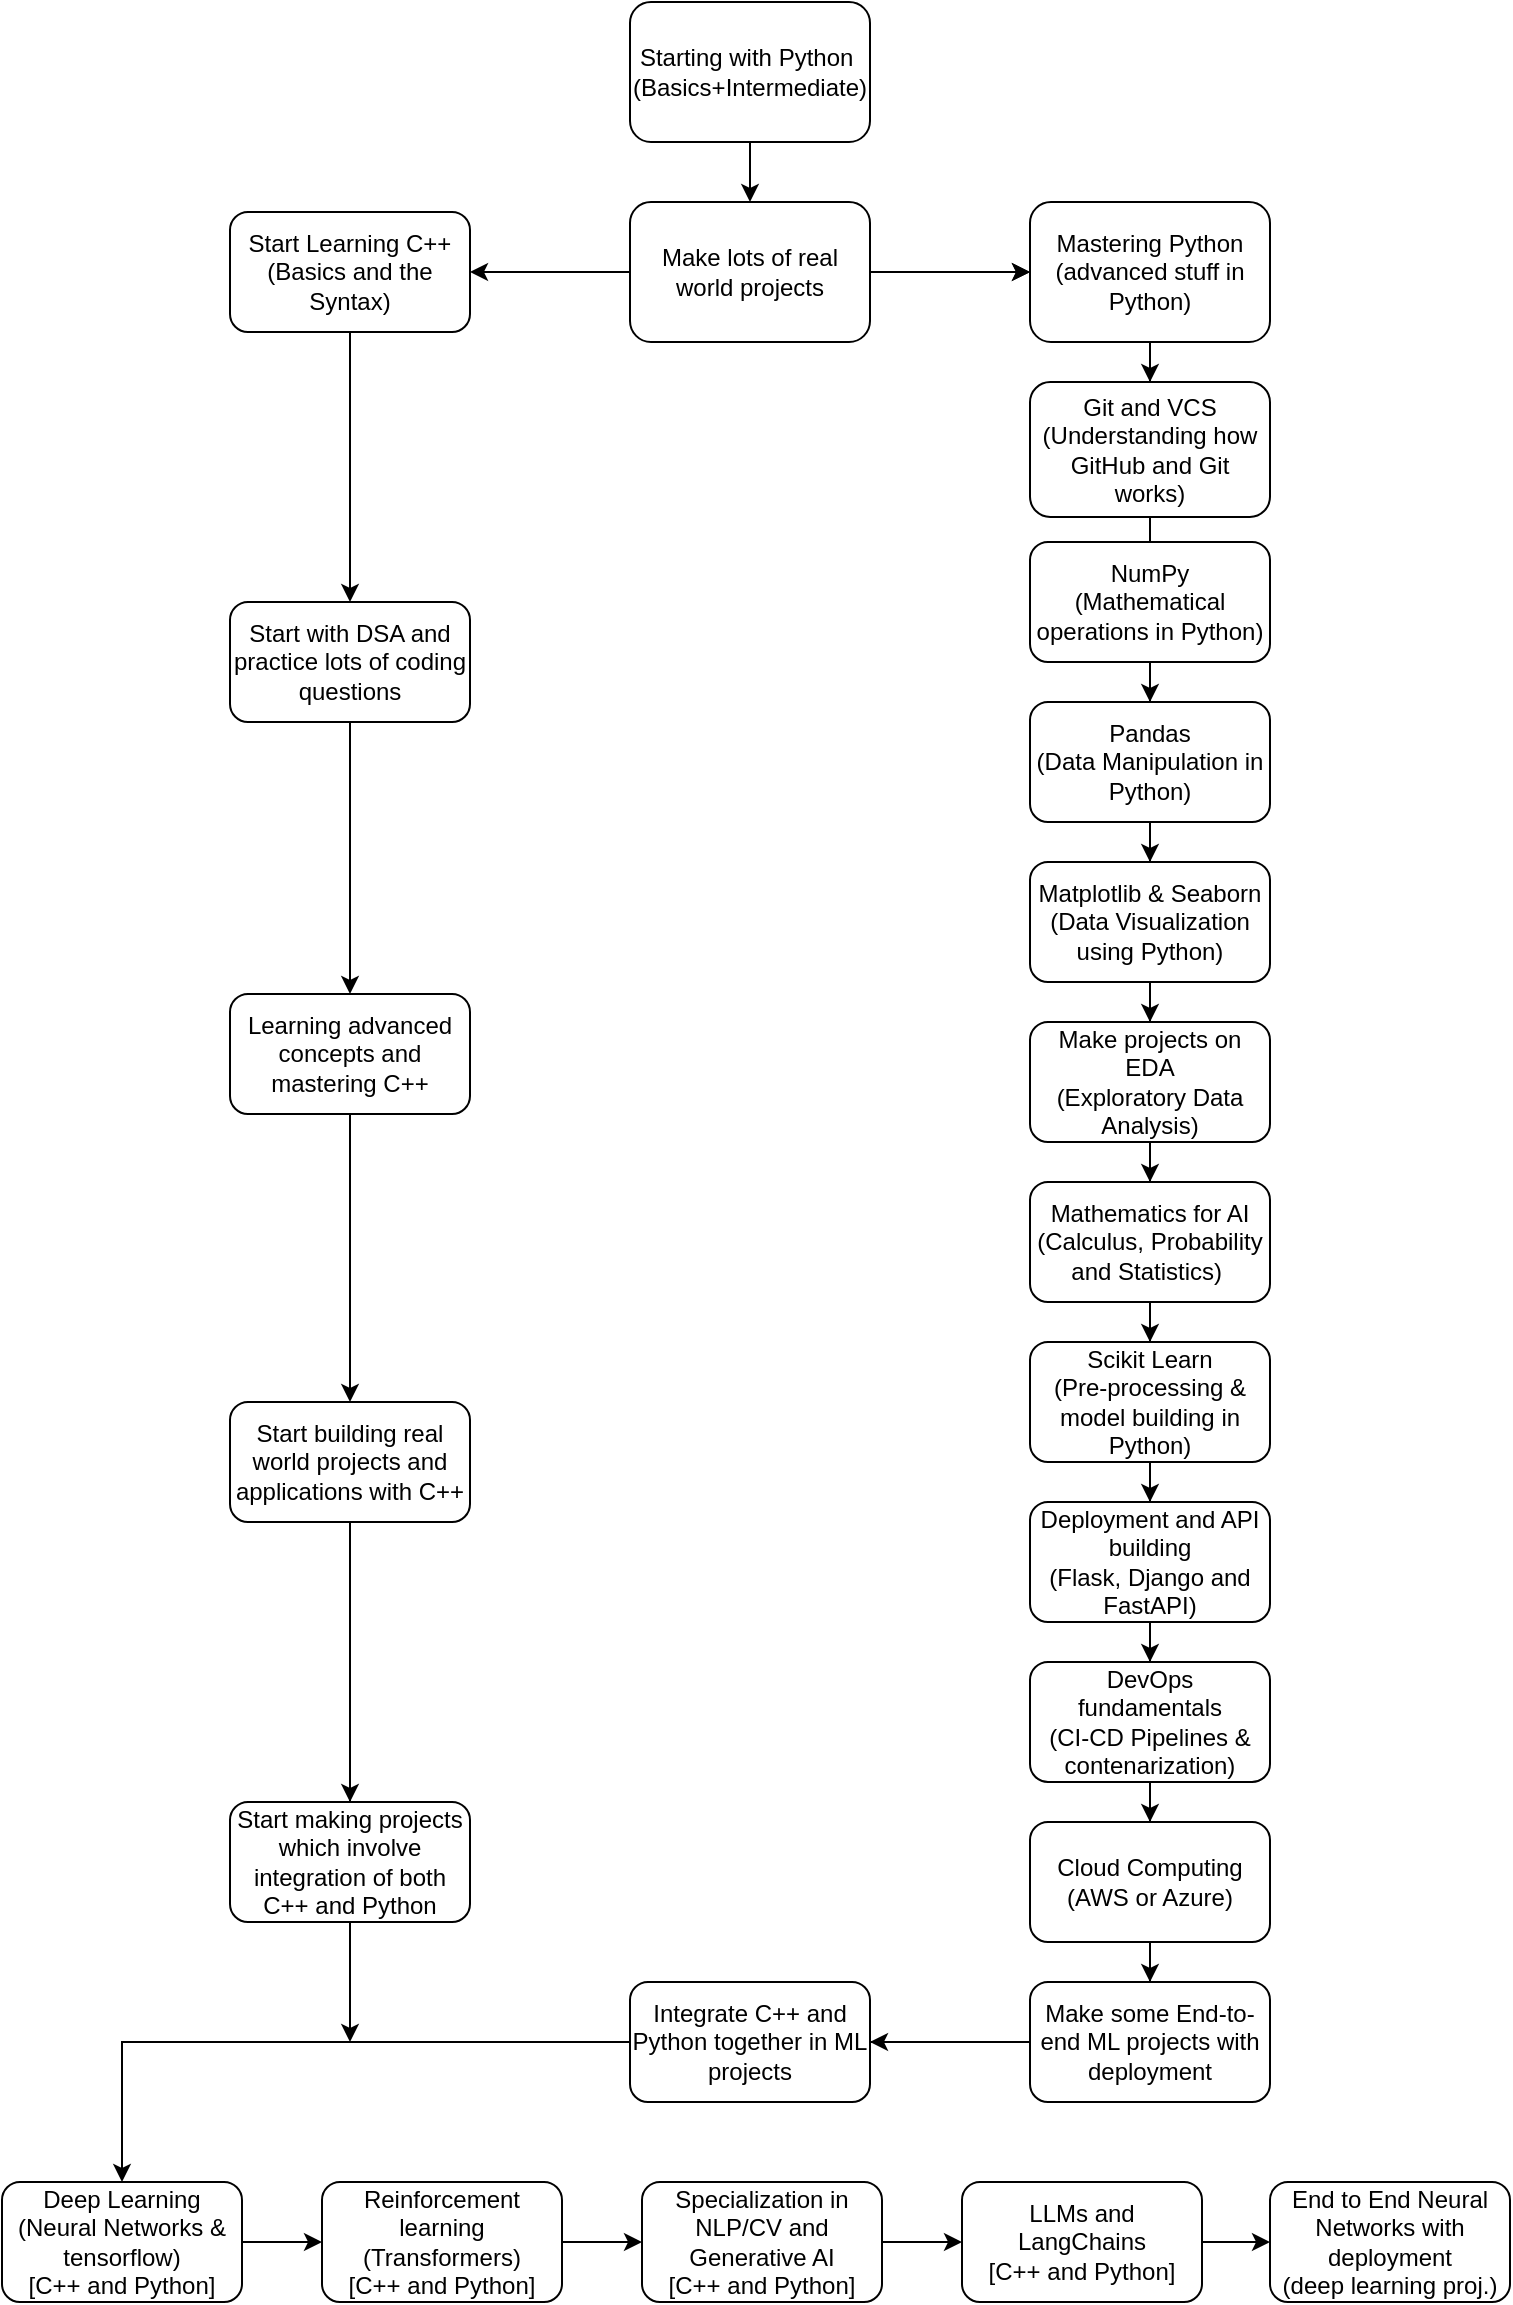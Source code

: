 <mxfile version="24.4.13" type="github">
  <diagram id="C5RBs43oDa-KdzZeNtuy" name="Page-1">
    <mxGraphModel dx="1400" dy="1981" grid="1" gridSize="10" guides="1" tooltips="1" connect="1" arrows="1" fold="1" page="1" pageScale="1" pageWidth="827" pageHeight="1169" math="0" shadow="0">
      <root>
        <mxCell id="WIyWlLk6GJQsqaUBKTNV-0" />
        <mxCell id="WIyWlLk6GJQsqaUBKTNV-1" parent="WIyWlLk6GJQsqaUBKTNV-0" />
        <mxCell id="CROpD37Ia6d6KTrLA4-Q-1" value="" style="edgeStyle=orthogonalEdgeStyle;rounded=0;orthogonalLoop=1;jettySize=auto;html=1;" parent="WIyWlLk6GJQsqaUBKTNV-1" source="WIyWlLk6GJQsqaUBKTNV-3" target="CROpD37Ia6d6KTrLA4-Q-0" edge="1">
          <mxGeometry relative="1" as="geometry" />
        </mxCell>
        <mxCell id="WIyWlLk6GJQsqaUBKTNV-3" value="Starting with Python&amp;nbsp;&lt;div&gt;&lt;span style=&quot;background-color: initial;&quot;&gt;(Basics+Intermediate)&lt;/span&gt;&lt;/div&gt;" style="rounded=1;whiteSpace=wrap;html=1;fontSize=12;glass=0;strokeWidth=1;shadow=0;" parent="WIyWlLk6GJQsqaUBKTNV-1" vertex="1">
          <mxGeometry x="354" y="-1140" width="120" height="70" as="geometry" />
        </mxCell>
        <mxCell id="CROpD37Ia6d6KTrLA4-Q-3" value="" style="edgeStyle=orthogonalEdgeStyle;rounded=0;orthogonalLoop=1;jettySize=auto;html=1;" parent="WIyWlLk6GJQsqaUBKTNV-1" source="CROpD37Ia6d6KTrLA4-Q-0" target="CROpD37Ia6d6KTrLA4-Q-2" edge="1">
          <mxGeometry relative="1" as="geometry" />
        </mxCell>
        <mxCell id="2RR2EaBtV1_Fj2jo5g-o-1" value="" style="edgeStyle=orthogonalEdgeStyle;rounded=0;orthogonalLoop=1;jettySize=auto;html=1;" edge="1" parent="WIyWlLk6GJQsqaUBKTNV-1" source="CROpD37Ia6d6KTrLA4-Q-0">
          <mxGeometry relative="1" as="geometry">
            <mxPoint x="554" y="-1005" as="targetPoint" />
          </mxGeometry>
        </mxCell>
        <mxCell id="2RR2EaBtV1_Fj2jo5g-o-3" value="" style="edgeStyle=orthogonalEdgeStyle;rounded=0;orthogonalLoop=1;jettySize=auto;html=1;" edge="1" parent="WIyWlLk6GJQsqaUBKTNV-1" source="CROpD37Ia6d6KTrLA4-Q-0" target="2RR2EaBtV1_Fj2jo5g-o-2">
          <mxGeometry relative="1" as="geometry" />
        </mxCell>
        <mxCell id="CROpD37Ia6d6KTrLA4-Q-0" value="Make lots of real world projects" style="whiteSpace=wrap;html=1;rounded=1;glass=0;strokeWidth=1;shadow=0;" parent="WIyWlLk6GJQsqaUBKTNV-1" vertex="1">
          <mxGeometry x="354" y="-1040" width="120" height="70" as="geometry" />
        </mxCell>
        <mxCell id="CROpD37Ia6d6KTrLA4-Q-5" value="" style="edgeStyle=orthogonalEdgeStyle;rounded=0;orthogonalLoop=1;jettySize=auto;html=1;" parent="WIyWlLk6GJQsqaUBKTNV-1" source="CROpD37Ia6d6KTrLA4-Q-2" target="CROpD37Ia6d6KTrLA4-Q-4" edge="1">
          <mxGeometry relative="1" as="geometry" />
        </mxCell>
        <mxCell id="CROpD37Ia6d6KTrLA4-Q-2" value="Mastering Python&lt;div&gt;(advanced stuff in Python)&lt;/div&gt;" style="whiteSpace=wrap;html=1;rounded=1;glass=0;strokeWidth=1;shadow=0;" parent="WIyWlLk6GJQsqaUBKTNV-1" vertex="1">
          <mxGeometry x="554" y="-1040" width="120" height="70" as="geometry" />
        </mxCell>
        <mxCell id="2RR2EaBtV1_Fj2jo5g-o-11" value="" style="edgeStyle=orthogonalEdgeStyle;rounded=0;orthogonalLoop=1;jettySize=auto;html=1;startSize=3;" edge="1" parent="WIyWlLk6GJQsqaUBKTNV-1" source="CROpD37Ia6d6KTrLA4-Q-4">
          <mxGeometry relative="1" as="geometry">
            <mxPoint x="614" y="-850" as="targetPoint" />
          </mxGeometry>
        </mxCell>
        <mxCell id="CROpD37Ia6d6KTrLA4-Q-4" value="Git and VCS&lt;div&gt;(Understanding how GitHub and Git works)&lt;/div&gt;" style="whiteSpace=wrap;html=1;rounded=1;glass=0;strokeWidth=1;shadow=0;" parent="WIyWlLk6GJQsqaUBKTNV-1" vertex="1">
          <mxGeometry x="554" y="-950" width="120" height="67.5" as="geometry" />
        </mxCell>
        <mxCell id="CROpD37Ia6d6KTrLA4-Q-11" value="" style="edgeStyle=orthogonalEdgeStyle;rounded=0;orthogonalLoop=1;jettySize=auto;html=1;" parent="WIyWlLk6GJQsqaUBKTNV-1" source="CROpD37Ia6d6KTrLA4-Q-8" target="CROpD37Ia6d6KTrLA4-Q-10" edge="1">
          <mxGeometry relative="1" as="geometry" />
        </mxCell>
        <mxCell id="CROpD37Ia6d6KTrLA4-Q-8" value="NumPy&lt;div&gt;(Mathematical operations in Python)&lt;/div&gt;" style="whiteSpace=wrap;html=1;rounded=1;glass=0;strokeWidth=1;shadow=0;" parent="WIyWlLk6GJQsqaUBKTNV-1" vertex="1">
          <mxGeometry x="554" y="-870" width="120" height="60" as="geometry" />
        </mxCell>
        <mxCell id="CROpD37Ia6d6KTrLA4-Q-13" value="" style="edgeStyle=orthogonalEdgeStyle;rounded=0;orthogonalLoop=1;jettySize=auto;html=1;" parent="WIyWlLk6GJQsqaUBKTNV-1" source="CROpD37Ia6d6KTrLA4-Q-10" target="CROpD37Ia6d6KTrLA4-Q-12" edge="1">
          <mxGeometry relative="1" as="geometry" />
        </mxCell>
        <mxCell id="CROpD37Ia6d6KTrLA4-Q-10" value="Pandas&lt;div&gt;(Data Manipulation in Python)&lt;/div&gt;" style="whiteSpace=wrap;html=1;rounded=1;glass=0;strokeWidth=1;shadow=0;" parent="WIyWlLk6GJQsqaUBKTNV-1" vertex="1">
          <mxGeometry x="554" y="-790" width="120" height="60" as="geometry" />
        </mxCell>
        <mxCell id="CROpD37Ia6d6KTrLA4-Q-15" value="" style="edgeStyle=orthogonalEdgeStyle;rounded=0;orthogonalLoop=1;jettySize=auto;html=1;" parent="WIyWlLk6GJQsqaUBKTNV-1" source="CROpD37Ia6d6KTrLA4-Q-12" target="CROpD37Ia6d6KTrLA4-Q-14" edge="1">
          <mxGeometry relative="1" as="geometry" />
        </mxCell>
        <mxCell id="CROpD37Ia6d6KTrLA4-Q-12" value="Matplotlib &amp;amp; Seaborn&lt;div&gt;(Data Visualization using Python)&lt;/div&gt;" style="whiteSpace=wrap;html=1;rounded=1;glass=0;strokeWidth=1;shadow=0;" parent="WIyWlLk6GJQsqaUBKTNV-1" vertex="1">
          <mxGeometry x="554" y="-710" width="120" height="60" as="geometry" />
        </mxCell>
        <mxCell id="CROpD37Ia6d6KTrLA4-Q-17" value="" style="edgeStyle=orthogonalEdgeStyle;rounded=0;orthogonalLoop=1;jettySize=auto;html=1;" parent="WIyWlLk6GJQsqaUBKTNV-1" source="CROpD37Ia6d6KTrLA4-Q-14" target="CROpD37Ia6d6KTrLA4-Q-16" edge="1">
          <mxGeometry relative="1" as="geometry" />
        </mxCell>
        <mxCell id="CROpD37Ia6d6KTrLA4-Q-14" value="Make projects on EDA&lt;div&gt;(Exploratory Data Analysis)&lt;/div&gt;" style="whiteSpace=wrap;html=1;rounded=1;glass=0;strokeWidth=1;shadow=0;" parent="WIyWlLk6GJQsqaUBKTNV-1" vertex="1">
          <mxGeometry x="554" y="-630" width="120" height="60" as="geometry" />
        </mxCell>
        <mxCell id="CROpD37Ia6d6KTrLA4-Q-19" value="" style="edgeStyle=orthogonalEdgeStyle;rounded=0;orthogonalLoop=1;jettySize=auto;html=1;" parent="WIyWlLk6GJQsqaUBKTNV-1" source="CROpD37Ia6d6KTrLA4-Q-16" target="CROpD37Ia6d6KTrLA4-Q-18" edge="1">
          <mxGeometry relative="1" as="geometry" />
        </mxCell>
        <mxCell id="CROpD37Ia6d6KTrLA4-Q-16" value="Mathematics for AI&lt;div&gt;(Calculus, Probability and Statistics)&amp;nbsp;&lt;/div&gt;" style="whiteSpace=wrap;html=1;rounded=1;glass=0;strokeWidth=1;shadow=0;" parent="WIyWlLk6GJQsqaUBKTNV-1" vertex="1">
          <mxGeometry x="554" y="-550" width="120" height="60" as="geometry" />
        </mxCell>
        <mxCell id="CROpD37Ia6d6KTrLA4-Q-21" value="" style="edgeStyle=orthogonalEdgeStyle;rounded=0;orthogonalLoop=1;jettySize=auto;html=1;" parent="WIyWlLk6GJQsqaUBKTNV-1" source="CROpD37Ia6d6KTrLA4-Q-18" target="CROpD37Ia6d6KTrLA4-Q-20" edge="1">
          <mxGeometry relative="1" as="geometry" />
        </mxCell>
        <mxCell id="CROpD37Ia6d6KTrLA4-Q-18" value="Scikit Learn&lt;div&gt;(Pre-processing &amp;amp; model building in Python)&lt;/div&gt;" style="whiteSpace=wrap;html=1;rounded=1;glass=0;strokeWidth=1;shadow=0;" parent="WIyWlLk6GJQsqaUBKTNV-1" vertex="1">
          <mxGeometry x="554" y="-470" width="120" height="60" as="geometry" />
        </mxCell>
        <mxCell id="CROpD37Ia6d6KTrLA4-Q-23" value="" style="edgeStyle=orthogonalEdgeStyle;rounded=0;orthogonalLoop=1;jettySize=auto;html=1;" parent="WIyWlLk6GJQsqaUBKTNV-1" source="CROpD37Ia6d6KTrLA4-Q-20" target="CROpD37Ia6d6KTrLA4-Q-22" edge="1">
          <mxGeometry relative="1" as="geometry" />
        </mxCell>
        <mxCell id="CROpD37Ia6d6KTrLA4-Q-20" value="Deployment and API building&lt;div&gt;(Flask, Django and FastAPI)&lt;/div&gt;" style="whiteSpace=wrap;html=1;rounded=1;glass=0;strokeWidth=1;shadow=0;" parent="WIyWlLk6GJQsqaUBKTNV-1" vertex="1">
          <mxGeometry x="554" y="-390" width="120" height="60" as="geometry" />
        </mxCell>
        <mxCell id="CROpD37Ia6d6KTrLA4-Q-25" value="" style="edgeStyle=orthogonalEdgeStyle;rounded=0;orthogonalLoop=1;jettySize=auto;html=1;" parent="WIyWlLk6GJQsqaUBKTNV-1" source="CROpD37Ia6d6KTrLA4-Q-22" target="CROpD37Ia6d6KTrLA4-Q-24" edge="1">
          <mxGeometry relative="1" as="geometry" />
        </mxCell>
        <mxCell id="CROpD37Ia6d6KTrLA4-Q-22" value="DevOps fundamentals&lt;div&gt;(CI-CD Pipelines &amp;amp; contenarization)&lt;/div&gt;" style="whiteSpace=wrap;html=1;rounded=1;glass=0;strokeWidth=1;shadow=0;" parent="WIyWlLk6GJQsqaUBKTNV-1" vertex="1">
          <mxGeometry x="554" y="-310" width="120" height="60" as="geometry" />
        </mxCell>
        <mxCell id="CROpD37Ia6d6KTrLA4-Q-27" value="" style="edgeStyle=orthogonalEdgeStyle;rounded=0;orthogonalLoop=1;jettySize=auto;html=1;" parent="WIyWlLk6GJQsqaUBKTNV-1" source="CROpD37Ia6d6KTrLA4-Q-24" target="CROpD37Ia6d6KTrLA4-Q-26" edge="1">
          <mxGeometry relative="1" as="geometry" />
        </mxCell>
        <mxCell id="CROpD37Ia6d6KTrLA4-Q-24" value="Cloud Computing&lt;div&gt;(AWS or Azure)&lt;/div&gt;" style="whiteSpace=wrap;html=1;rounded=1;glass=0;strokeWidth=1;shadow=0;" parent="WIyWlLk6GJQsqaUBKTNV-1" vertex="1">
          <mxGeometry x="554" y="-230" width="120" height="60" as="geometry" />
        </mxCell>
        <mxCell id="CROpD37Ia6d6KTrLA4-Q-29" value="" style="edgeStyle=orthogonalEdgeStyle;rounded=0;orthogonalLoop=1;jettySize=auto;html=1;" parent="WIyWlLk6GJQsqaUBKTNV-1" source="CROpD37Ia6d6KTrLA4-Q-26" target="CROpD37Ia6d6KTrLA4-Q-28" edge="1">
          <mxGeometry relative="1" as="geometry" />
        </mxCell>
        <mxCell id="2RR2EaBtV1_Fj2jo5g-o-13" value="" style="edgeStyle=orthogonalEdgeStyle;rounded=0;orthogonalLoop=1;jettySize=auto;html=1;" edge="1" parent="WIyWlLk6GJQsqaUBKTNV-1" source="CROpD37Ia6d6KTrLA4-Q-26" target="2RR2EaBtV1_Fj2jo5g-o-12">
          <mxGeometry relative="1" as="geometry" />
        </mxCell>
        <mxCell id="CROpD37Ia6d6KTrLA4-Q-26" value="Make some End-to-end ML projects with deployment" style="whiteSpace=wrap;html=1;rounded=1;glass=0;strokeWidth=1;shadow=0;" parent="WIyWlLk6GJQsqaUBKTNV-1" vertex="1">
          <mxGeometry x="554" y="-150" width="120" height="60" as="geometry" />
        </mxCell>
        <mxCell id="CROpD37Ia6d6KTrLA4-Q-31" value="" style="edgeStyle=orthogonalEdgeStyle;rounded=0;orthogonalLoop=1;jettySize=auto;html=1;" parent="WIyWlLk6GJQsqaUBKTNV-1" source="CROpD37Ia6d6KTrLA4-Q-28" target="CROpD37Ia6d6KTrLA4-Q-30" edge="1">
          <mxGeometry relative="1" as="geometry" />
        </mxCell>
        <mxCell id="CROpD37Ia6d6KTrLA4-Q-28" value="Deep Learning&lt;div&gt;(Neural Networks &amp;amp; tensorflow)&lt;/div&gt;&lt;div&gt;[C++ and Python]&lt;/div&gt;" style="whiteSpace=wrap;html=1;rounded=1;glass=0;strokeWidth=1;shadow=0;" parent="WIyWlLk6GJQsqaUBKTNV-1" vertex="1">
          <mxGeometry x="40" y="-50" width="120" height="60" as="geometry" />
        </mxCell>
        <mxCell id="CROpD37Ia6d6KTrLA4-Q-33" value="" style="edgeStyle=orthogonalEdgeStyle;rounded=0;orthogonalLoop=1;jettySize=auto;html=1;" parent="WIyWlLk6GJQsqaUBKTNV-1" source="CROpD37Ia6d6KTrLA4-Q-30" target="CROpD37Ia6d6KTrLA4-Q-32" edge="1">
          <mxGeometry relative="1" as="geometry" />
        </mxCell>
        <mxCell id="CROpD37Ia6d6KTrLA4-Q-30" value="Reinforcement learning&lt;div&gt;(Transformers)&lt;/div&gt;&lt;div&gt;[C++ and Python]&lt;br&gt;&lt;/div&gt;" style="whiteSpace=wrap;html=1;rounded=1;glass=0;strokeWidth=1;shadow=0;" parent="WIyWlLk6GJQsqaUBKTNV-1" vertex="1">
          <mxGeometry x="200" y="-50" width="120" height="60" as="geometry" />
        </mxCell>
        <mxCell id="CROpD37Ia6d6KTrLA4-Q-35" value="" style="edgeStyle=orthogonalEdgeStyle;rounded=0;orthogonalLoop=1;jettySize=auto;html=1;" parent="WIyWlLk6GJQsqaUBKTNV-1" source="CROpD37Ia6d6KTrLA4-Q-32" target="CROpD37Ia6d6KTrLA4-Q-34" edge="1">
          <mxGeometry relative="1" as="geometry" />
        </mxCell>
        <mxCell id="CROpD37Ia6d6KTrLA4-Q-32" value="Specialization in NLP/CV and Generative AI&lt;div&gt;[C++ and Python]&lt;br&gt;&lt;/div&gt;" style="whiteSpace=wrap;html=1;rounded=1;glass=0;strokeWidth=1;shadow=0;" parent="WIyWlLk6GJQsqaUBKTNV-1" vertex="1">
          <mxGeometry x="360" y="-50" width="120" height="60" as="geometry" />
        </mxCell>
        <mxCell id="CROpD37Ia6d6KTrLA4-Q-37" value="" style="edgeStyle=orthogonalEdgeStyle;rounded=0;orthogonalLoop=1;jettySize=auto;html=1;" parent="WIyWlLk6GJQsqaUBKTNV-1" source="CROpD37Ia6d6KTrLA4-Q-34" target="CROpD37Ia6d6KTrLA4-Q-36" edge="1">
          <mxGeometry relative="1" as="geometry" />
        </mxCell>
        <mxCell id="CROpD37Ia6d6KTrLA4-Q-34" value="LLMs and LangChains&lt;div&gt;[C++ and Python]&lt;br&gt;&lt;/div&gt;" style="whiteSpace=wrap;html=1;rounded=1;glass=0;strokeWidth=1;shadow=0;" parent="WIyWlLk6GJQsqaUBKTNV-1" vertex="1">
          <mxGeometry x="520" y="-50" width="120" height="60" as="geometry" />
        </mxCell>
        <mxCell id="CROpD37Ia6d6KTrLA4-Q-36" value="End to End Neural Networks with deployment&lt;div&gt;(deep learning proj.)&lt;/div&gt;" style="whiteSpace=wrap;html=1;rounded=1;glass=0;strokeWidth=1;shadow=0;" parent="WIyWlLk6GJQsqaUBKTNV-1" vertex="1">
          <mxGeometry x="674" y="-50" width="120" height="60" as="geometry" />
        </mxCell>
        <mxCell id="CROpD37Ia6d6KTrLA4-Q-41" value="" style="edgeStyle=orthogonalEdgeStyle;rounded=0;orthogonalLoop=1;jettySize=auto;html=1;" parent="WIyWlLk6GJQsqaUBKTNV-1" target="CROpD37Ia6d6KTrLA4-Q-40" edge="1">
          <mxGeometry relative="1" as="geometry">
            <mxPoint x="650" y="530" as="sourcePoint" />
          </mxGeometry>
        </mxCell>
        <mxCell id="CROpD37Ia6d6KTrLA4-Q-43" value="" style="edgeStyle=orthogonalEdgeStyle;rounded=0;orthogonalLoop=1;jettySize=auto;html=1;" parent="WIyWlLk6GJQsqaUBKTNV-1" target="CROpD37Ia6d6KTrLA4-Q-42" edge="1">
          <mxGeometry relative="1" as="geometry">
            <mxPoint x="450" y="530" as="sourcePoint" />
          </mxGeometry>
        </mxCell>
        <mxCell id="CROpD37Ia6d6KTrLA4-Q-45" value="" style="edgeStyle=orthogonalEdgeStyle;rounded=0;orthogonalLoop=1;jettySize=auto;html=1;" parent="WIyWlLk6GJQsqaUBKTNV-1" target="CROpD37Ia6d6KTrLA4-Q-44" edge="1">
          <mxGeometry relative="1" as="geometry">
            <mxPoint x="250" y="530" as="sourcePoint" />
          </mxGeometry>
        </mxCell>
        <mxCell id="CROpD37Ia6d6KTrLA4-Q-47" value="" style="edgeStyle=orthogonalEdgeStyle;rounded=0;orthogonalLoop=1;jettySize=auto;html=1;" parent="WIyWlLk6GJQsqaUBKTNV-1" source="CROpD37Ia6d6KTrLA4-Q-44" edge="1">
          <mxGeometry relative="1" as="geometry">
            <mxPoint x="110" y="590" as="targetPoint" />
          </mxGeometry>
        </mxCell>
        <mxCell id="CROpD37Ia6d6KTrLA4-Q-49" value="" style="edgeStyle=orthogonalEdgeStyle;rounded=0;orthogonalLoop=1;jettySize=auto;html=1;" parent="WIyWlLk6GJQsqaUBKTNV-1" target="CROpD37Ia6d6KTrLA4-Q-48" edge="1">
          <mxGeometry relative="1" as="geometry">
            <mxPoint x="170" y="620" as="sourcePoint" />
          </mxGeometry>
        </mxCell>
        <mxCell id="CROpD37Ia6d6KTrLA4-Q-51" value="" style="edgeStyle=orthogonalEdgeStyle;rounded=0;orthogonalLoop=1;jettySize=auto;html=1;" parent="WIyWlLk6GJQsqaUBKTNV-1" target="CROpD37Ia6d6KTrLA4-Q-50" edge="1">
          <mxGeometry relative="1" as="geometry">
            <mxPoint x="370" y="620" as="sourcePoint" />
          </mxGeometry>
        </mxCell>
        <mxCell id="CROpD37Ia6d6KTrLA4-Q-53" value="" style="edgeStyle=orthogonalEdgeStyle;rounded=0;orthogonalLoop=1;jettySize=auto;html=1;" parent="WIyWlLk6GJQsqaUBKTNV-1" source="CROpD37Ia6d6KTrLA4-Q-50" edge="1">
          <mxGeometry relative="1" as="geometry">
            <mxPoint x="650" y="620" as="targetPoint" />
          </mxGeometry>
        </mxCell>
        <mxCell id="ynGSEDMVqSB0fi1liUls-1" value="" style="edgeStyle=orthogonalEdgeStyle;rounded=0;orthogonalLoop=1;jettySize=auto;html=1;" parent="WIyWlLk6GJQsqaUBKTNV-1" source="CROpD37Ia6d6KTrLA4-Q-52" edge="1">
          <mxGeometry relative="1" as="geometry">
            <mxPoint x="710" y="680" as="targetPoint" />
          </mxGeometry>
        </mxCell>
        <mxCell id="2RR2EaBtV1_Fj2jo5g-o-5" value="" style="edgeStyle=orthogonalEdgeStyle;rounded=0;orthogonalLoop=1;jettySize=auto;html=1;" edge="1" parent="WIyWlLk6GJQsqaUBKTNV-1" source="2RR2EaBtV1_Fj2jo5g-o-2" target="2RR2EaBtV1_Fj2jo5g-o-4">
          <mxGeometry relative="1" as="geometry" />
        </mxCell>
        <mxCell id="2RR2EaBtV1_Fj2jo5g-o-2" value="Start Learning C++&lt;div&gt;(Basics and the Syntax)&lt;/div&gt;" style="whiteSpace=wrap;html=1;rounded=1;glass=0;strokeWidth=1;shadow=0;" vertex="1" parent="WIyWlLk6GJQsqaUBKTNV-1">
          <mxGeometry x="154" y="-1035" width="120" height="60" as="geometry" />
        </mxCell>
        <mxCell id="2RR2EaBtV1_Fj2jo5g-o-7" value="" style="edgeStyle=orthogonalEdgeStyle;rounded=0;orthogonalLoop=1;jettySize=auto;html=1;" edge="1" parent="WIyWlLk6GJQsqaUBKTNV-1" source="2RR2EaBtV1_Fj2jo5g-o-4" target="2RR2EaBtV1_Fj2jo5g-o-6">
          <mxGeometry relative="1" as="geometry" />
        </mxCell>
        <mxCell id="2RR2EaBtV1_Fj2jo5g-o-4" value="Start with DSA and practice lots of coding questions" style="whiteSpace=wrap;html=1;rounded=1;glass=0;strokeWidth=1;shadow=0;" vertex="1" parent="WIyWlLk6GJQsqaUBKTNV-1">
          <mxGeometry x="154" y="-840" width="120" height="60" as="geometry" />
        </mxCell>
        <mxCell id="2RR2EaBtV1_Fj2jo5g-o-9" value="" style="edgeStyle=orthogonalEdgeStyle;rounded=0;orthogonalLoop=1;jettySize=auto;html=1;" edge="1" parent="WIyWlLk6GJQsqaUBKTNV-1" source="2RR2EaBtV1_Fj2jo5g-o-6" target="2RR2EaBtV1_Fj2jo5g-o-8">
          <mxGeometry relative="1" as="geometry" />
        </mxCell>
        <mxCell id="2RR2EaBtV1_Fj2jo5g-o-6" value="Learning advanced concepts and mastering C++" style="whiteSpace=wrap;html=1;rounded=1;glass=0;strokeWidth=1;shadow=0;" vertex="1" parent="WIyWlLk6GJQsqaUBKTNV-1">
          <mxGeometry x="154" y="-644" width="120" height="60" as="geometry" />
        </mxCell>
        <mxCell id="2RR2EaBtV1_Fj2jo5g-o-15" value="" style="edgeStyle=orthogonalEdgeStyle;rounded=0;orthogonalLoop=1;jettySize=auto;html=1;" edge="1" parent="WIyWlLk6GJQsqaUBKTNV-1" source="2RR2EaBtV1_Fj2jo5g-o-8">
          <mxGeometry relative="1" as="geometry">
            <mxPoint x="214.0" y="-120" as="targetPoint" />
          </mxGeometry>
        </mxCell>
        <mxCell id="2RR2EaBtV1_Fj2jo5g-o-17" value="" style="edgeStyle=orthogonalEdgeStyle;rounded=0;orthogonalLoop=1;jettySize=auto;html=1;" edge="1" parent="WIyWlLk6GJQsqaUBKTNV-1" source="2RR2EaBtV1_Fj2jo5g-o-8" target="2RR2EaBtV1_Fj2jo5g-o-16">
          <mxGeometry relative="1" as="geometry" />
        </mxCell>
        <mxCell id="2RR2EaBtV1_Fj2jo5g-o-8" value="Start building real world projects and applications with C++" style="whiteSpace=wrap;html=1;rounded=1;glass=0;strokeWidth=1;shadow=0;" vertex="1" parent="WIyWlLk6GJQsqaUBKTNV-1">
          <mxGeometry x="154" y="-440" width="120" height="60" as="geometry" />
        </mxCell>
        <mxCell id="2RR2EaBtV1_Fj2jo5g-o-12" value="Integrate C++ and Python together in ML projects" style="whiteSpace=wrap;html=1;rounded=1;glass=0;strokeWidth=1;shadow=0;" vertex="1" parent="WIyWlLk6GJQsqaUBKTNV-1">
          <mxGeometry x="354" y="-150" width="120" height="60" as="geometry" />
        </mxCell>
        <mxCell id="2RR2EaBtV1_Fj2jo5g-o-16" value="Start making projects which involve integration of both C++ and Python" style="whiteSpace=wrap;html=1;rounded=1;glass=0;strokeWidth=1;shadow=0;" vertex="1" parent="WIyWlLk6GJQsqaUBKTNV-1">
          <mxGeometry x="154" y="-240" width="120" height="60" as="geometry" />
        </mxCell>
      </root>
    </mxGraphModel>
  </diagram>
</mxfile>
